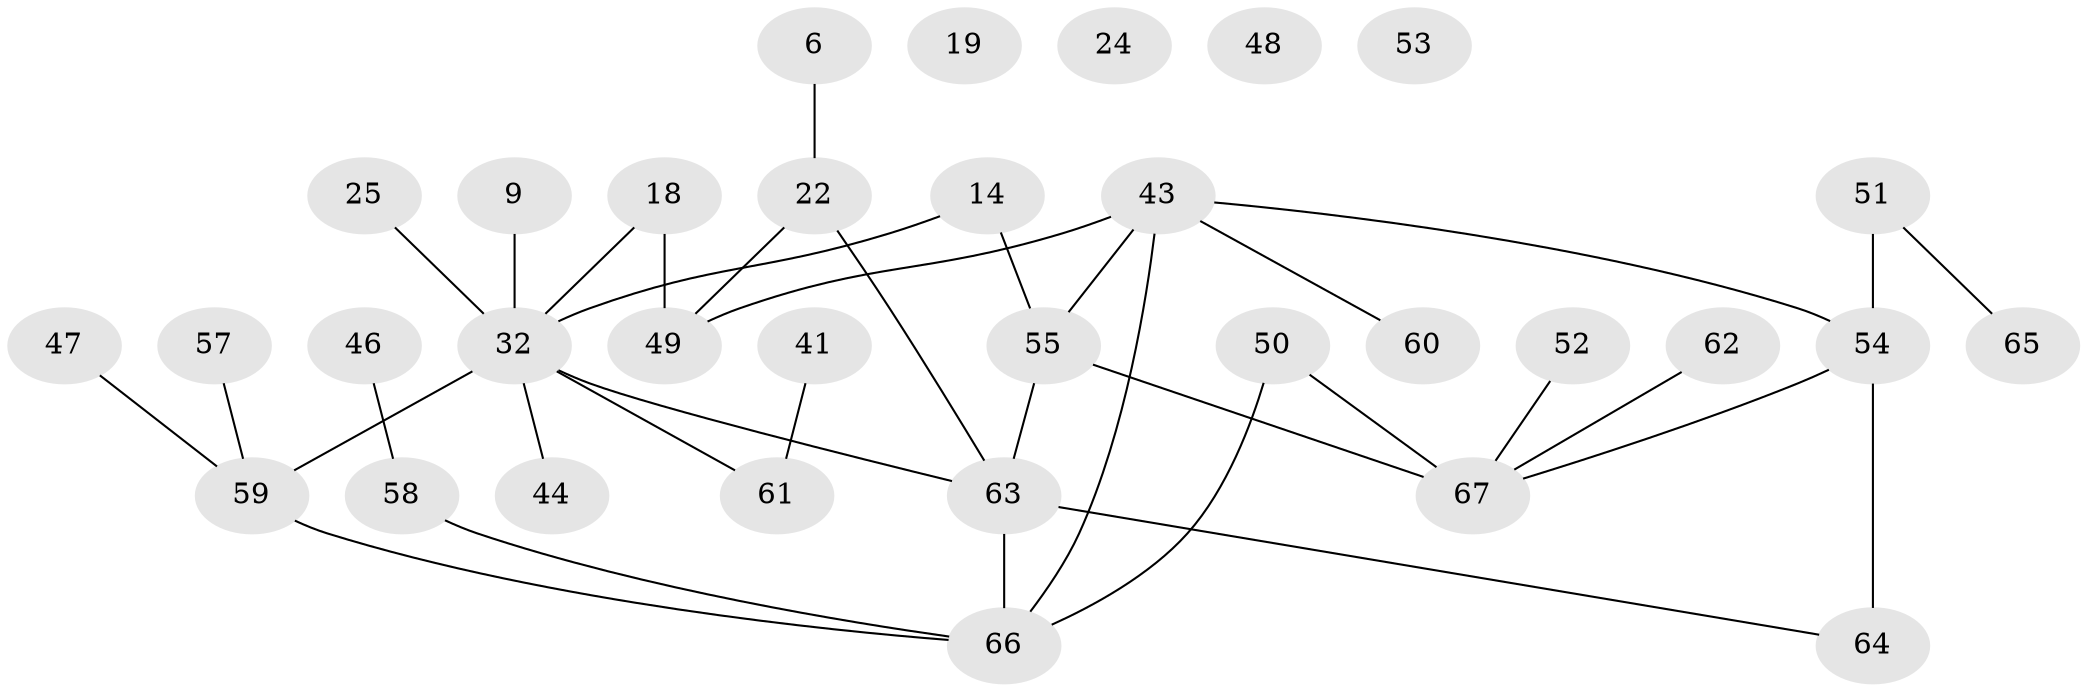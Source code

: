 // original degree distribution, {3: 0.23880597014925373, 1: 0.2835820895522388, 2: 0.23880597014925373, 6: 0.014925373134328358, 4: 0.11940298507462686, 0: 0.05970149253731343, 5: 0.04477611940298507}
// Generated by graph-tools (version 1.1) at 2025/39/03/09/25 04:39:21]
// undirected, 33 vertices, 36 edges
graph export_dot {
graph [start="1"]
  node [color=gray90,style=filled];
  6 [super="+3"];
  9;
  14 [super="+12"];
  18;
  19;
  22;
  24;
  25;
  32 [super="+5"];
  41;
  43 [super="+27+35+39"];
  44;
  46;
  47;
  48;
  49 [super="+10"];
  50 [super="+17"];
  51;
  52;
  53;
  54 [super="+29"];
  55 [super="+45+40"];
  57;
  58 [super="+37"];
  59 [super="+23"];
  60;
  61;
  62;
  63 [super="+7+26+33"];
  64;
  65 [super="+30"];
  66 [super="+13+56"];
  67 [super="+42"];
  6 -- 22;
  9 -- 32;
  14 -- 55;
  14 -- 32;
  18 -- 32;
  18 -- 49;
  22 -- 49 [weight=2];
  22 -- 63;
  25 -- 32;
  32 -- 61;
  32 -- 59 [weight=2];
  32 -- 44;
  32 -- 63;
  41 -- 61;
  43 -- 49;
  43 -- 55;
  43 -- 66;
  43 -- 60;
  43 -- 54;
  46 -- 58;
  47 -- 59;
  50 -- 66;
  50 -- 67;
  51 -- 54 [weight=2];
  51 -- 65;
  52 -- 67;
  54 -- 64 [weight=2];
  54 -- 67;
  55 -- 67 [weight=2];
  55 -- 63;
  57 -- 59;
  58 -- 66;
  59 -- 66;
  62 -- 67;
  63 -- 64;
  63 -- 66 [weight=2];
}

